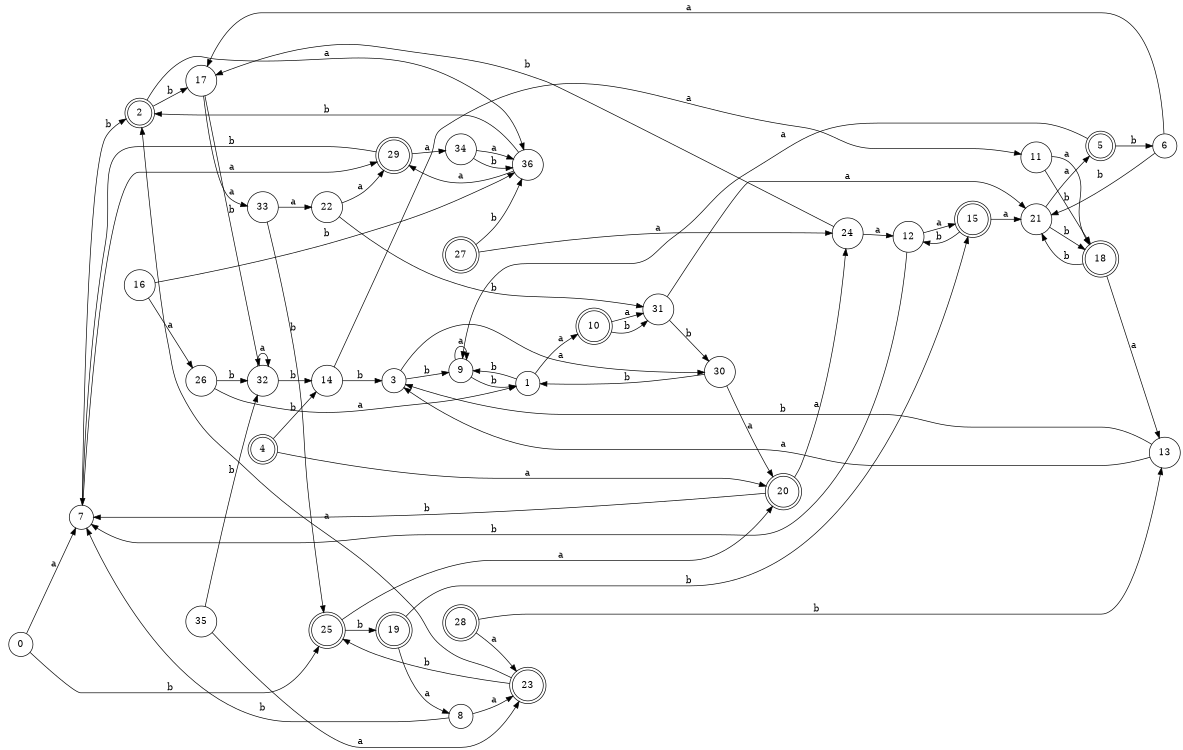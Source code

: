 digraph n30_2 {
__start0 [label="" shape="none"];

rankdir=LR;
size="8,5";

s0 [style="filled", color="black", fillcolor="white" shape="circle", label="0"];
s1 [style="filled", color="black", fillcolor="white" shape="circle", label="1"];
s2 [style="rounded,filled", color="black", fillcolor="white" shape="doublecircle", label="2"];
s3 [style="filled", color="black", fillcolor="white" shape="circle", label="3"];
s4 [style="rounded,filled", color="black", fillcolor="white" shape="doublecircle", label="4"];
s5 [style="rounded,filled", color="black", fillcolor="white" shape="doublecircle", label="5"];
s6 [style="filled", color="black", fillcolor="white" shape="circle", label="6"];
s7 [style="filled", color="black", fillcolor="white" shape="circle", label="7"];
s8 [style="filled", color="black", fillcolor="white" shape="circle", label="8"];
s9 [style="filled", color="black", fillcolor="white" shape="circle", label="9"];
s10 [style="rounded,filled", color="black", fillcolor="white" shape="doublecircle", label="10"];
s11 [style="filled", color="black", fillcolor="white" shape="circle", label="11"];
s12 [style="filled", color="black", fillcolor="white" shape="circle", label="12"];
s13 [style="filled", color="black", fillcolor="white" shape="circle", label="13"];
s14 [style="filled", color="black", fillcolor="white" shape="circle", label="14"];
s15 [style="rounded,filled", color="black", fillcolor="white" shape="doublecircle", label="15"];
s16 [style="filled", color="black", fillcolor="white" shape="circle", label="16"];
s17 [style="filled", color="black", fillcolor="white" shape="circle", label="17"];
s18 [style="rounded,filled", color="black", fillcolor="white" shape="doublecircle", label="18"];
s19 [style="rounded,filled", color="black", fillcolor="white" shape="doublecircle", label="19"];
s20 [style="rounded,filled", color="black", fillcolor="white" shape="doublecircle", label="20"];
s21 [style="filled", color="black", fillcolor="white" shape="circle", label="21"];
s22 [style="filled", color="black", fillcolor="white" shape="circle", label="22"];
s23 [style="rounded,filled", color="black", fillcolor="white" shape="doublecircle", label="23"];
s24 [style="filled", color="black", fillcolor="white" shape="circle", label="24"];
s25 [style="rounded,filled", color="black", fillcolor="white" shape="doublecircle", label="25"];
s26 [style="filled", color="black", fillcolor="white" shape="circle", label="26"];
s27 [style="rounded,filled", color="black", fillcolor="white" shape="doublecircle", label="27"];
s28 [style="rounded,filled", color="black", fillcolor="white" shape="doublecircle", label="28"];
s29 [style="rounded,filled", color="black", fillcolor="white" shape="doublecircle", label="29"];
s30 [style="filled", color="black", fillcolor="white" shape="circle", label="30"];
s31 [style="filled", color="black", fillcolor="white" shape="circle", label="31"];
s32 [style="filled", color="black", fillcolor="white" shape="circle", label="32"];
s33 [style="filled", color="black", fillcolor="white" shape="circle", label="33"];
s34 [style="filled", color="black", fillcolor="white" shape="circle", label="34"];
s35 [style="filled", color="black", fillcolor="white" shape="circle", label="35"];
s36 [style="filled", color="black", fillcolor="white" shape="circle", label="36"];
s0 -> s7 [label="a"];
s0 -> s25 [label="b"];
s1 -> s10 [label="a"];
s1 -> s9 [label="b"];
s2 -> s36 [label="a"];
s2 -> s17 [label="b"];
s3 -> s30 [label="a"];
s3 -> s9 [label="b"];
s4 -> s20 [label="a"];
s4 -> s14 [label="b"];
s5 -> s9 [label="a"];
s5 -> s6 [label="b"];
s6 -> s17 [label="a"];
s6 -> s21 [label="b"];
s7 -> s29 [label="a"];
s7 -> s2 [label="b"];
s8 -> s23 [label="a"];
s8 -> s7 [label="b"];
s9 -> s9 [label="a"];
s9 -> s1 [label="b"];
s10 -> s31 [label="a"];
s10 -> s31 [label="b"];
s11 -> s18 [label="a"];
s11 -> s18 [label="b"];
s12 -> s15 [label="a"];
s12 -> s7 [label="b"];
s13 -> s3 [label="a"];
s13 -> s3 [label="b"];
s14 -> s11 [label="a"];
s14 -> s3 [label="b"];
s15 -> s21 [label="a"];
s15 -> s12 [label="b"];
s16 -> s26 [label="a"];
s16 -> s36 [label="b"];
s17 -> s33 [label="a"];
s17 -> s32 [label="b"];
s18 -> s13 [label="a"];
s18 -> s21 [label="b"];
s19 -> s8 [label="a"];
s19 -> s15 [label="b"];
s20 -> s24 [label="a"];
s20 -> s7 [label="b"];
s21 -> s5 [label="a"];
s21 -> s18 [label="b"];
s22 -> s29 [label="a"];
s22 -> s31 [label="b"];
s23 -> s2 [label="a"];
s23 -> s25 [label="b"];
s24 -> s12 [label="a"];
s24 -> s17 [label="b"];
s25 -> s20 [label="a"];
s25 -> s19 [label="b"];
s26 -> s1 [label="a"];
s26 -> s32 [label="b"];
s27 -> s24 [label="a"];
s27 -> s36 [label="b"];
s28 -> s23 [label="a"];
s28 -> s13 [label="b"];
s29 -> s34 [label="a"];
s29 -> s7 [label="b"];
s30 -> s20 [label="a"];
s30 -> s1 [label="b"];
s31 -> s21 [label="a"];
s31 -> s30 [label="b"];
s32 -> s32 [label="a"];
s32 -> s14 [label="b"];
s33 -> s22 [label="a"];
s33 -> s25 [label="b"];
s34 -> s36 [label="a"];
s34 -> s36 [label="b"];
s35 -> s23 [label="a"];
s35 -> s32 [label="b"];
s36 -> s29 [label="a"];
s36 -> s2 [label="b"];

}